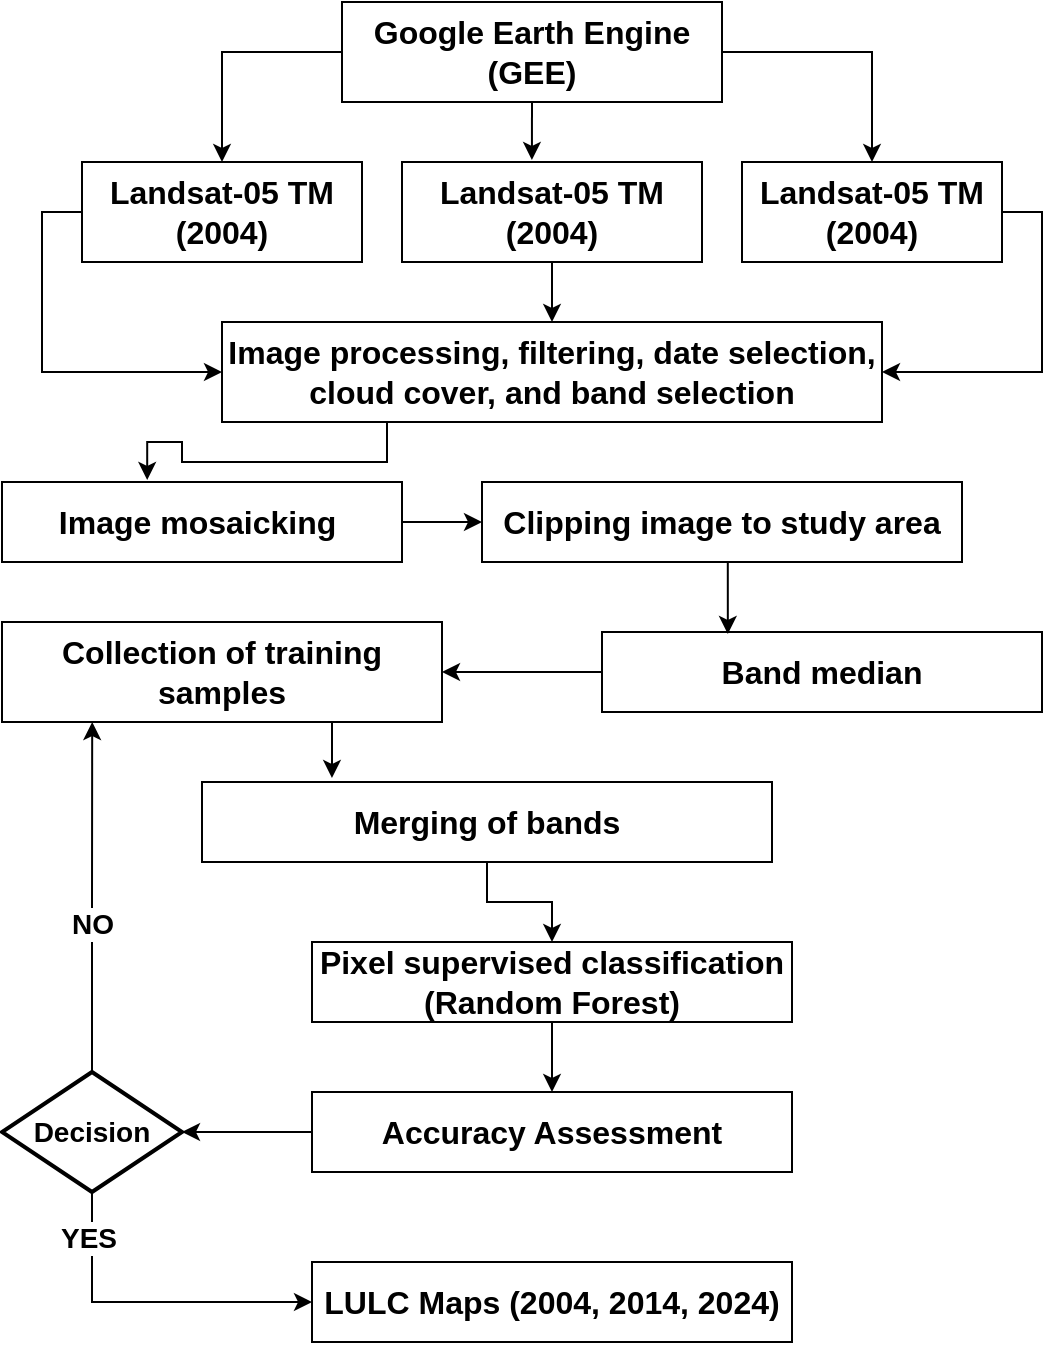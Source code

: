 <mxfile version="27.2.0">
  <diagram name="Page-1" id="bkbml11WEsmU4Ul7aOmc">
    <mxGraphModel dx="872" dy="439" grid="1" gridSize="10" guides="1" tooltips="1" connect="1" arrows="1" fold="1" page="1" pageScale="1" pageWidth="827" pageHeight="1169" math="0" shadow="0">
      <root>
        <mxCell id="0" />
        <mxCell id="1" parent="0" />
        <mxCell id="v_S5VonyDdlzh0pliYqW-7" style="edgeStyle=orthogonalEdgeStyle;rounded=0;orthogonalLoop=1;jettySize=auto;html=1;exitX=1;exitY=0.5;exitDx=0;exitDy=0;" edge="1" parent="1" source="v_S5VonyDdlzh0pliYqW-1" target="v_S5VonyDdlzh0pliYqW-5">
          <mxGeometry relative="1" as="geometry" />
        </mxCell>
        <mxCell id="v_S5VonyDdlzh0pliYqW-8" style="edgeStyle=orthogonalEdgeStyle;rounded=0;orthogonalLoop=1;jettySize=auto;html=1;exitX=0;exitY=0.5;exitDx=0;exitDy=0;entryX=0.5;entryY=0;entryDx=0;entryDy=0;" edge="1" parent="1" source="v_S5VonyDdlzh0pliYqW-1" target="v_S5VonyDdlzh0pliYqW-3">
          <mxGeometry relative="1" as="geometry" />
        </mxCell>
        <mxCell id="v_S5VonyDdlzh0pliYqW-1" value="&lt;b&gt;&lt;font style=&quot;font-size: 16px;&quot;&gt;Google Earth Engine (GEE)&lt;/font&gt;&lt;/b&gt;" style="rounded=0;whiteSpace=wrap;html=1;" vertex="1" parent="1">
          <mxGeometry x="260" y="40" width="190" height="50" as="geometry" />
        </mxCell>
        <mxCell id="v_S5VonyDdlzh0pliYqW-10" style="edgeStyle=orthogonalEdgeStyle;rounded=0;orthogonalLoop=1;jettySize=auto;html=1;exitX=0;exitY=0.5;exitDx=0;exitDy=0;entryX=0;entryY=0.5;entryDx=0;entryDy=0;" edge="1" parent="1" source="v_S5VonyDdlzh0pliYqW-3" target="v_S5VonyDdlzh0pliYqW-9">
          <mxGeometry relative="1" as="geometry" />
        </mxCell>
        <mxCell id="v_S5VonyDdlzh0pliYqW-3" value="&lt;b&gt;&lt;font style=&quot;font-size: 16px;&quot;&gt;Landsat-05 TM&lt;br&gt;(2004)&lt;/font&gt;&lt;/b&gt;" style="rounded=0;whiteSpace=wrap;html=1;" vertex="1" parent="1">
          <mxGeometry x="130" y="120" width="140" height="50" as="geometry" />
        </mxCell>
        <mxCell id="v_S5VonyDdlzh0pliYqW-11" style="edgeStyle=orthogonalEdgeStyle;rounded=0;orthogonalLoop=1;jettySize=auto;html=1;exitX=0.5;exitY=1;exitDx=0;exitDy=0;entryX=0.5;entryY=0;entryDx=0;entryDy=0;" edge="1" parent="1" source="v_S5VonyDdlzh0pliYqW-4" target="v_S5VonyDdlzh0pliYqW-9">
          <mxGeometry relative="1" as="geometry" />
        </mxCell>
        <mxCell id="v_S5VonyDdlzh0pliYqW-4" value="&lt;b&gt;&lt;font style=&quot;font-size: 16px;&quot;&gt;Landsat-05 TM&lt;br&gt;(2004)&lt;/font&gt;&lt;/b&gt;" style="rounded=0;whiteSpace=wrap;html=1;" vertex="1" parent="1">
          <mxGeometry x="290" y="120" width="150" height="50" as="geometry" />
        </mxCell>
        <mxCell id="v_S5VonyDdlzh0pliYqW-12" style="edgeStyle=orthogonalEdgeStyle;rounded=0;orthogonalLoop=1;jettySize=auto;html=1;exitX=1;exitY=0.5;exitDx=0;exitDy=0;entryX=1;entryY=0.5;entryDx=0;entryDy=0;" edge="1" parent="1" source="v_S5VonyDdlzh0pliYqW-5" target="v_S5VonyDdlzh0pliYqW-9">
          <mxGeometry relative="1" as="geometry" />
        </mxCell>
        <mxCell id="v_S5VonyDdlzh0pliYqW-5" value="&lt;b&gt;&lt;font style=&quot;font-size: 16px;&quot;&gt;Landsat-05 TM&lt;br&gt;(2004)&lt;/font&gt;&lt;/b&gt;" style="rounded=0;whiteSpace=wrap;html=1;" vertex="1" parent="1">
          <mxGeometry x="460" y="120" width="130" height="50" as="geometry" />
        </mxCell>
        <mxCell id="v_S5VonyDdlzh0pliYqW-6" style="edgeStyle=orthogonalEdgeStyle;rounded=0;orthogonalLoop=1;jettySize=auto;html=1;exitX=0.5;exitY=1;exitDx=0;exitDy=0;entryX=0.433;entryY=-0.02;entryDx=0;entryDy=0;entryPerimeter=0;" edge="1" parent="1" source="v_S5VonyDdlzh0pliYqW-1" target="v_S5VonyDdlzh0pliYqW-4">
          <mxGeometry relative="1" as="geometry" />
        </mxCell>
        <mxCell id="v_S5VonyDdlzh0pliYqW-9" value="&lt;b&gt;&lt;font style=&quot;font-size: 16px;&quot;&gt;Image processing, filtering, date selection, cloud cover, and band selection&lt;/font&gt;&lt;/b&gt;" style="rounded=0;whiteSpace=wrap;html=1;" vertex="1" parent="1">
          <mxGeometry x="200" y="200" width="330" height="50" as="geometry" />
        </mxCell>
        <mxCell id="v_S5VonyDdlzh0pliYqW-20" style="edgeStyle=orthogonalEdgeStyle;rounded=0;orthogonalLoop=1;jettySize=auto;html=1;exitX=1;exitY=0.5;exitDx=0;exitDy=0;entryX=0;entryY=0.5;entryDx=0;entryDy=0;" edge="1" parent="1" source="v_S5VonyDdlzh0pliYqW-13" target="v_S5VonyDdlzh0pliYqW-14">
          <mxGeometry relative="1" as="geometry" />
        </mxCell>
        <mxCell id="v_S5VonyDdlzh0pliYqW-13" value="&lt;span style=&quot;font-size: 16px;&quot;&gt;&lt;b&gt;Image mosaicking&amp;nbsp;&lt;/b&gt;&lt;/span&gt;" style="rounded=0;whiteSpace=wrap;html=1;" vertex="1" parent="1">
          <mxGeometry x="90" y="280" width="200" height="40" as="geometry" />
        </mxCell>
        <mxCell id="v_S5VonyDdlzh0pliYqW-14" value="&lt;span style=&quot;font-size: 16px;&quot;&gt;&lt;b&gt;Clipping image to study area&lt;/b&gt;&lt;/span&gt;" style="rounded=0;whiteSpace=wrap;html=1;" vertex="1" parent="1">
          <mxGeometry x="330" y="280" width="240" height="40" as="geometry" />
        </mxCell>
        <mxCell id="v_S5VonyDdlzh0pliYqW-23" style="edgeStyle=orthogonalEdgeStyle;rounded=0;orthogonalLoop=1;jettySize=auto;html=1;exitX=0;exitY=0.5;exitDx=0;exitDy=0;entryX=1;entryY=0.5;entryDx=0;entryDy=0;" edge="1" parent="1" source="v_S5VonyDdlzh0pliYqW-15" target="v_S5VonyDdlzh0pliYqW-16">
          <mxGeometry relative="1" as="geometry" />
        </mxCell>
        <mxCell id="v_S5VonyDdlzh0pliYqW-15" value="&lt;span style=&quot;font-size: 16px;&quot;&gt;&lt;b&gt;Band median&lt;/b&gt;&lt;/span&gt;" style="rounded=0;whiteSpace=wrap;html=1;" vertex="1" parent="1">
          <mxGeometry x="390" y="355" width="220" height="40" as="geometry" />
        </mxCell>
        <mxCell id="v_S5VonyDdlzh0pliYqW-16" value="&lt;span style=&quot;font-size: 16px;&quot;&gt;&lt;b&gt;Collection of training samples&lt;/b&gt;&lt;/span&gt;" style="rounded=0;whiteSpace=wrap;html=1;" vertex="1" parent="1">
          <mxGeometry x="90" y="350" width="220" height="50" as="geometry" />
        </mxCell>
        <mxCell id="v_S5VonyDdlzh0pliYqW-36" style="edgeStyle=orthogonalEdgeStyle;rounded=0;orthogonalLoop=1;jettySize=auto;html=1;exitX=0.5;exitY=1;exitDx=0;exitDy=0;" edge="1" parent="1" source="v_S5VonyDdlzh0pliYqW-17" target="v_S5VonyDdlzh0pliYqW-18">
          <mxGeometry relative="1" as="geometry" />
        </mxCell>
        <mxCell id="v_S5VonyDdlzh0pliYqW-17" value="&lt;span style=&quot;font-size: 16px;&quot;&gt;&lt;b&gt;Merging of bands&lt;/b&gt;&lt;/span&gt;" style="rounded=0;whiteSpace=wrap;html=1;" vertex="1" parent="1">
          <mxGeometry x="190" y="430" width="285" height="40" as="geometry" />
        </mxCell>
        <mxCell id="v_S5VonyDdlzh0pliYqW-38" style="edgeStyle=orthogonalEdgeStyle;rounded=0;orthogonalLoop=1;jettySize=auto;html=1;exitX=0.5;exitY=1;exitDx=0;exitDy=0;entryX=0.5;entryY=0;entryDx=0;entryDy=0;" edge="1" parent="1" source="v_S5VonyDdlzh0pliYqW-18" target="v_S5VonyDdlzh0pliYqW-27">
          <mxGeometry relative="1" as="geometry" />
        </mxCell>
        <mxCell id="v_S5VonyDdlzh0pliYqW-18" value="&lt;span style=&quot;font-size: 16px;&quot;&gt;&lt;b&gt;Pixel supervised classification&lt;/b&gt;&lt;/span&gt;&lt;div&gt;&lt;span style=&quot;font-size: 16px;&quot;&gt;&lt;b&gt;(Random Forest)&lt;/b&gt;&lt;/span&gt;&lt;/div&gt;" style="rounded=0;whiteSpace=wrap;html=1;" vertex="1" parent="1">
          <mxGeometry x="245" y="510" width="240" height="40" as="geometry" />
        </mxCell>
        <mxCell id="v_S5VonyDdlzh0pliYqW-19" style="edgeStyle=orthogonalEdgeStyle;rounded=0;orthogonalLoop=1;jettySize=auto;html=1;exitX=0.25;exitY=1;exitDx=0;exitDy=0;entryX=0.363;entryY=-0.025;entryDx=0;entryDy=0;entryPerimeter=0;" edge="1" parent="1" source="v_S5VonyDdlzh0pliYqW-9" target="v_S5VonyDdlzh0pliYqW-13">
          <mxGeometry relative="1" as="geometry" />
        </mxCell>
        <mxCell id="v_S5VonyDdlzh0pliYqW-25" style="edgeStyle=orthogonalEdgeStyle;rounded=0;orthogonalLoop=1;jettySize=auto;html=1;exitX=0.75;exitY=1;exitDx=0;exitDy=0;entryX=0.228;entryY=-0.05;entryDx=0;entryDy=0;entryPerimeter=0;" edge="1" parent="1" source="v_S5VonyDdlzh0pliYqW-16" target="v_S5VonyDdlzh0pliYqW-17">
          <mxGeometry relative="1" as="geometry" />
        </mxCell>
        <mxCell id="v_S5VonyDdlzh0pliYqW-33" style="edgeStyle=orthogonalEdgeStyle;rounded=0;orthogonalLoop=1;jettySize=auto;html=1;exitX=0.5;exitY=1;exitDx=0;exitDy=0;exitPerimeter=0;entryX=0;entryY=0.5;entryDx=0;entryDy=0;" edge="1" parent="1" source="v_S5VonyDdlzh0pliYqW-26" target="v_S5VonyDdlzh0pliYqW-30">
          <mxGeometry relative="1" as="geometry" />
        </mxCell>
        <mxCell id="v_S5VonyDdlzh0pliYqW-34" value="&lt;font style=&quot;font-size: 14px;&quot;&gt;&lt;b&gt;YES&lt;/b&gt;&lt;/font&gt;" style="edgeLabel;html=1;align=center;verticalAlign=middle;resizable=0;points=[];" vertex="1" connectable="0" parent="v_S5VonyDdlzh0pliYqW-33">
          <mxGeometry x="-0.721" y="-2" relative="1" as="geometry">
            <mxPoint as="offset" />
          </mxGeometry>
        </mxCell>
        <mxCell id="v_S5VonyDdlzh0pliYqW-26" value="&lt;b&gt;&lt;font style=&quot;font-size: 14px;&quot;&gt;Decision&lt;/font&gt;&lt;/b&gt;" style="strokeWidth=2;html=1;shape=mxgraph.flowchart.decision;whiteSpace=wrap;" vertex="1" parent="1">
          <mxGeometry x="90" y="575" width="90" height="60" as="geometry" />
        </mxCell>
        <mxCell id="v_S5VonyDdlzh0pliYqW-27" value="&lt;span style=&quot;font-size: 16px;&quot;&gt;&lt;b&gt;Accuracy Assessment&lt;/b&gt;&lt;/span&gt;" style="rounded=0;whiteSpace=wrap;html=1;" vertex="1" parent="1">
          <mxGeometry x="245" y="585" width="240" height="40" as="geometry" />
        </mxCell>
        <mxCell id="v_S5VonyDdlzh0pliYqW-29" style="edgeStyle=orthogonalEdgeStyle;rounded=0;orthogonalLoop=1;jettySize=auto;html=1;exitX=0.5;exitY=0;exitDx=0;exitDy=0;exitPerimeter=0;entryX=0.205;entryY=1;entryDx=0;entryDy=0;entryPerimeter=0;" edge="1" parent="1" source="v_S5VonyDdlzh0pliYqW-26" target="v_S5VonyDdlzh0pliYqW-16">
          <mxGeometry relative="1" as="geometry" />
        </mxCell>
        <mxCell id="v_S5VonyDdlzh0pliYqW-32" value="&lt;b&gt;&lt;font style=&quot;font-size: 14px;&quot;&gt;NO&lt;/font&gt;&lt;/b&gt;" style="edgeLabel;html=1;align=center;verticalAlign=middle;resizable=0;points=[];" vertex="1" connectable="0" parent="v_S5VonyDdlzh0pliYqW-29">
          <mxGeometry x="-0.155" relative="1" as="geometry">
            <mxPoint as="offset" />
          </mxGeometry>
        </mxCell>
        <mxCell id="v_S5VonyDdlzh0pliYqW-30" value="&lt;span style=&quot;font-size: 16px;&quot;&gt;&lt;b&gt;LULC Maps (2004, 2014, 2024)&lt;/b&gt;&lt;/span&gt;" style="rounded=0;whiteSpace=wrap;html=1;" vertex="1" parent="1">
          <mxGeometry x="245" y="670" width="240" height="40" as="geometry" />
        </mxCell>
        <mxCell id="v_S5VonyDdlzh0pliYqW-31" style="edgeStyle=orthogonalEdgeStyle;rounded=0;orthogonalLoop=1;jettySize=auto;html=1;exitX=0;exitY=0.5;exitDx=0;exitDy=0;entryX=1;entryY=0.5;entryDx=0;entryDy=0;entryPerimeter=0;" edge="1" parent="1" source="v_S5VonyDdlzh0pliYqW-27" target="v_S5VonyDdlzh0pliYqW-26">
          <mxGeometry relative="1" as="geometry" />
        </mxCell>
        <mxCell id="v_S5VonyDdlzh0pliYqW-35" style="edgeStyle=orthogonalEdgeStyle;rounded=0;orthogonalLoop=1;jettySize=auto;html=1;exitX=0.5;exitY=1;exitDx=0;exitDy=0;entryX=0.286;entryY=0.025;entryDx=0;entryDy=0;entryPerimeter=0;" edge="1" parent="1" source="v_S5VonyDdlzh0pliYqW-14" target="v_S5VonyDdlzh0pliYqW-15">
          <mxGeometry relative="1" as="geometry" />
        </mxCell>
      </root>
    </mxGraphModel>
  </diagram>
</mxfile>
